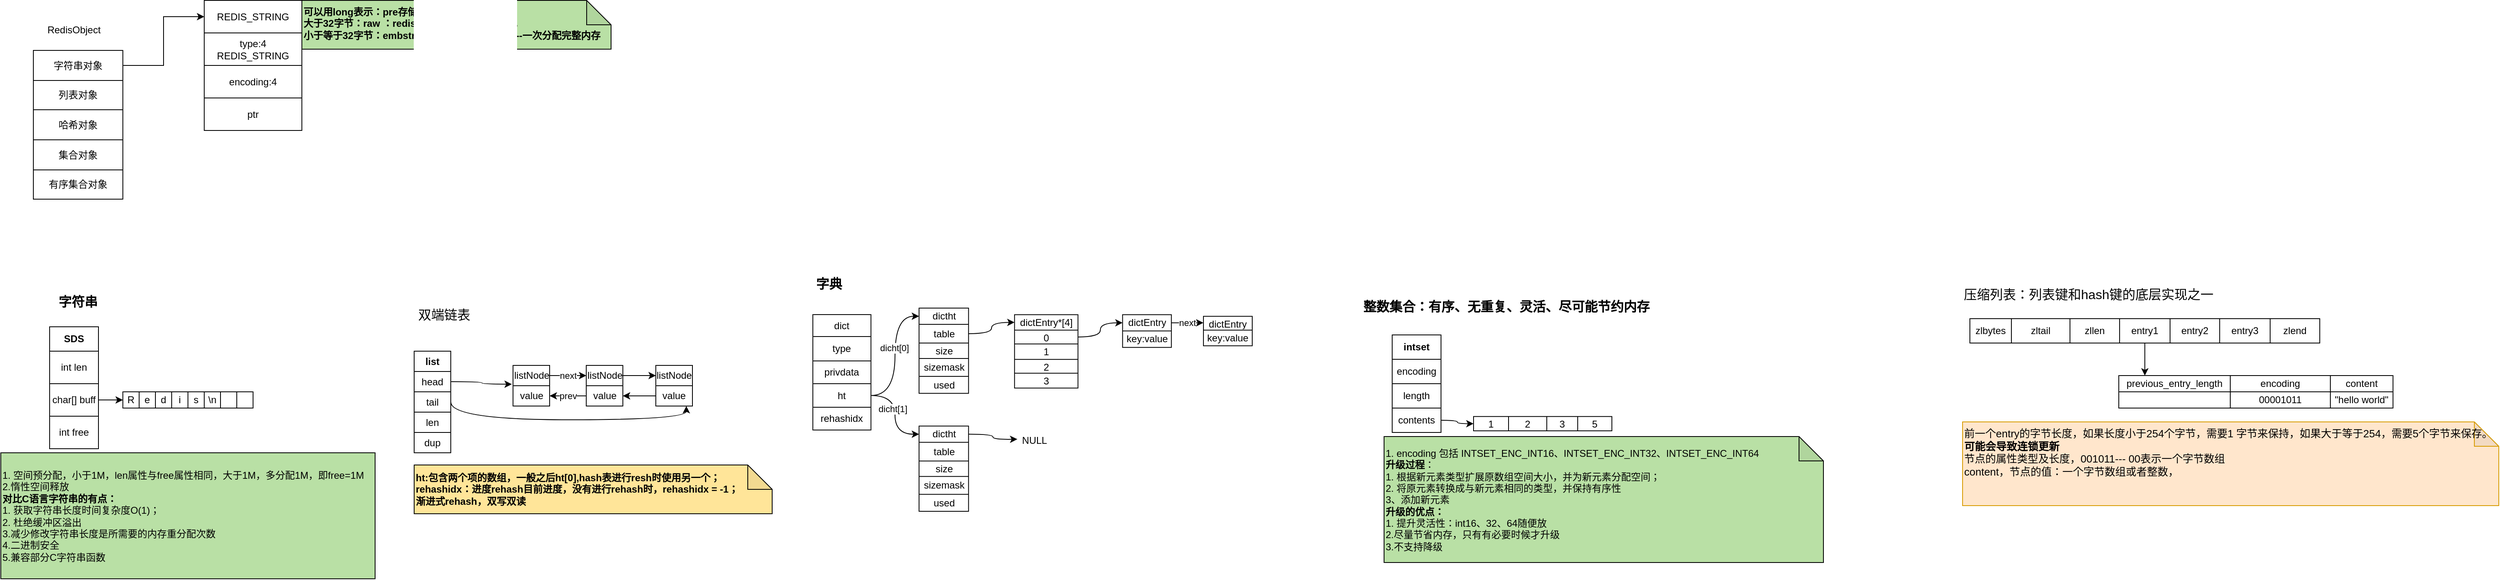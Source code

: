 <mxfile version="14.5.1" type="github">
  <diagram id="70akwOYrs_zPX4gierDc" name="第 1 页">
    <mxGraphModel dx="946" dy="614" grid="1" gridSize="10" guides="1" tooltips="1" connect="1" arrows="1" fold="1" page="1" pageScale="1" pageWidth="827" pageHeight="1169" math="0" shadow="0">
      <root>
        <mxCell id="0" />
        <mxCell id="1" parent="0" />
        <mxCell id="2Fs-SG_frbHr2sO-u1KF-1" value="SDS" style="shape=table;html=1;whiteSpace=wrap;startSize=30;container=1;collapsible=0;childLayout=tableLayout;fontStyle=1;align=center;" parent="1" vertex="1">
          <mxGeometry x="70" y="450" width="60" height="150" as="geometry" />
        </mxCell>
        <mxCell id="2Fs-SG_frbHr2sO-u1KF-2" value="" style="shape=partialRectangle;html=1;whiteSpace=wrap;collapsible=0;dropTarget=0;pointerEvents=0;fillColor=none;top=0;left=0;bottom=0;right=0;points=[[0,0.5],[1,0.5]];portConstraint=eastwest;" parent="2Fs-SG_frbHr2sO-u1KF-1" vertex="1">
          <mxGeometry y="30" width="60" height="40" as="geometry" />
        </mxCell>
        <mxCell id="2Fs-SG_frbHr2sO-u1KF-14" value="int len" style="shape=partialRectangle;html=1;whiteSpace=wrap;connectable=0;fillColor=none;top=0;left=0;bottom=0;right=0;overflow=hidden;" parent="2Fs-SG_frbHr2sO-u1KF-2" vertex="1">
          <mxGeometry width="60" height="40" as="geometry" />
        </mxCell>
        <mxCell id="2Fs-SG_frbHr2sO-u1KF-6" value="" style="shape=partialRectangle;html=1;whiteSpace=wrap;collapsible=0;dropTarget=0;pointerEvents=0;fillColor=none;top=0;left=0;bottom=0;right=0;points=[[0,0.5],[1,0.5]];portConstraint=eastwest;" parent="2Fs-SG_frbHr2sO-u1KF-1" vertex="1">
          <mxGeometry y="70" width="60" height="40" as="geometry" />
        </mxCell>
        <mxCell id="2Fs-SG_frbHr2sO-u1KF-15" value="char[] buff" style="shape=partialRectangle;html=1;whiteSpace=wrap;connectable=0;fillColor=none;top=0;left=0;bottom=0;right=0;overflow=hidden;" parent="2Fs-SG_frbHr2sO-u1KF-6" vertex="1">
          <mxGeometry width="60" height="40" as="geometry" />
        </mxCell>
        <mxCell id="2Fs-SG_frbHr2sO-u1KF-10" value="" style="shape=partialRectangle;html=1;whiteSpace=wrap;collapsible=0;dropTarget=0;pointerEvents=0;fillColor=none;top=0;left=0;bottom=0;right=0;points=[[0,0.5],[1,0.5]];portConstraint=eastwest;" parent="2Fs-SG_frbHr2sO-u1KF-1" vertex="1">
          <mxGeometry y="110" width="60" height="40" as="geometry" />
        </mxCell>
        <mxCell id="2Fs-SG_frbHr2sO-u1KF-16" value="int free" style="shape=partialRectangle;html=1;whiteSpace=wrap;connectable=0;fillColor=none;top=0;left=0;bottom=0;right=0;overflow=hidden;" parent="2Fs-SG_frbHr2sO-u1KF-10" vertex="1">
          <mxGeometry width="60" height="40" as="geometry" />
        </mxCell>
        <mxCell id="2Fs-SG_frbHr2sO-u1KF-20" style="edgeStyle=orthogonalEdgeStyle;rounded=0;orthogonalLoop=1;jettySize=auto;html=1;exitX=1;exitY=0.5;exitDx=0;exitDy=0;" parent="1" source="2Fs-SG_frbHr2sO-u1KF-6" edge="1">
          <mxGeometry relative="1" as="geometry">
            <mxPoint x="160" y="540" as="targetPoint" />
          </mxGeometry>
        </mxCell>
        <mxCell id="2Fs-SG_frbHr2sO-u1KF-22" value="" style="shape=table;html=1;whiteSpace=wrap;startSize=0;container=1;collapsible=0;childLayout=tableLayout;" parent="1" vertex="1">
          <mxGeometry x="160" y="530" width="160" height="20" as="geometry" />
        </mxCell>
        <mxCell id="2Fs-SG_frbHr2sO-u1KF-23" value="" style="shape=partialRectangle;html=1;whiteSpace=wrap;collapsible=0;dropTarget=0;pointerEvents=0;fillColor=none;top=0;left=0;bottom=0;right=0;points=[[0,0.5],[1,0.5]];portConstraint=eastwest;" parent="2Fs-SG_frbHr2sO-u1KF-22" vertex="1">
          <mxGeometry width="160" height="20" as="geometry" />
        </mxCell>
        <mxCell id="2Fs-SG_frbHr2sO-u1KF-24" value="R" style="shape=partialRectangle;html=1;whiteSpace=wrap;connectable=0;fillColor=none;top=0;left=0;bottom=0;right=0;overflow=hidden;" parent="2Fs-SG_frbHr2sO-u1KF-23" vertex="1">
          <mxGeometry width="20" height="20" as="geometry" />
        </mxCell>
        <mxCell id="2Fs-SG_frbHr2sO-u1KF-25" value="e" style="shape=partialRectangle;html=1;whiteSpace=wrap;connectable=0;fillColor=none;top=0;left=0;bottom=0;right=0;overflow=hidden;" parent="2Fs-SG_frbHr2sO-u1KF-23" vertex="1">
          <mxGeometry x="20" width="20" height="20" as="geometry" />
        </mxCell>
        <mxCell id="2Fs-SG_frbHr2sO-u1KF-26" value="d" style="shape=partialRectangle;html=1;whiteSpace=wrap;connectable=0;fillColor=none;top=0;left=0;bottom=0;right=0;overflow=hidden;" parent="2Fs-SG_frbHr2sO-u1KF-23" vertex="1">
          <mxGeometry x="40" width="20" height="20" as="geometry" />
        </mxCell>
        <mxCell id="2Fs-SG_frbHr2sO-u1KF-48" value="i" style="shape=partialRectangle;html=1;whiteSpace=wrap;connectable=0;fillColor=none;top=0;left=0;bottom=0;right=0;overflow=hidden;" parent="2Fs-SG_frbHr2sO-u1KF-23" vertex="1">
          <mxGeometry x="60" width="20" height="20" as="geometry" />
        </mxCell>
        <mxCell id="2Fs-SG_frbHr2sO-u1KF-49" value="s" style="shape=partialRectangle;html=1;whiteSpace=wrap;connectable=0;fillColor=none;top=0;left=0;bottom=0;right=0;overflow=hidden;" parent="2Fs-SG_frbHr2sO-u1KF-23" vertex="1">
          <mxGeometry x="80" width="20" height="20" as="geometry" />
        </mxCell>
        <mxCell id="2Fs-SG_frbHr2sO-u1KF-50" value="\n" style="shape=partialRectangle;html=1;whiteSpace=wrap;connectable=0;fillColor=none;top=0;left=0;bottom=0;right=0;overflow=hidden;" parent="2Fs-SG_frbHr2sO-u1KF-23" vertex="1">
          <mxGeometry x="100" width="20" height="20" as="geometry" />
        </mxCell>
        <mxCell id="2Fs-SG_frbHr2sO-u1KF-51" style="shape=partialRectangle;html=1;whiteSpace=wrap;connectable=0;fillColor=none;top=0;left=0;bottom=0;right=0;overflow=hidden;" parent="2Fs-SG_frbHr2sO-u1KF-23" vertex="1">
          <mxGeometry x="120" width="20" height="20" as="geometry" />
        </mxCell>
        <mxCell id="2Fs-SG_frbHr2sO-u1KF-52" style="shape=partialRectangle;html=1;whiteSpace=wrap;connectable=0;fillColor=none;top=0;left=0;bottom=0;right=0;overflow=hidden;" parent="2Fs-SG_frbHr2sO-u1KF-23" vertex="1">
          <mxGeometry x="140" width="20" height="20" as="geometry" />
        </mxCell>
        <mxCell id="2Fs-SG_frbHr2sO-u1KF-53" value="1. 空间预分配，小于1M，len属性与free属性相同，大于1M，多分配1M，即free=1M&lt;br&gt;2.惰性空间释放&lt;br&gt;&lt;b&gt;对比C语言字符串的有点：&lt;/b&gt;&lt;br&gt;1. 获取字符串长度时间复杂度O(1)；&lt;br&gt;2. 杜绝缓冲区溢出&lt;br&gt;3.减少修改字符串长度是所需要的内存重分配次数&lt;br&gt;4.二进制安全&lt;br&gt;5.兼容部分C字符串函数" style="whiteSpace=wrap;html=1;align=left;fillColor=#B9E0A5;" parent="1" vertex="1">
          <mxGeometry x="10" y="605" width="460" height="155" as="geometry" />
        </mxCell>
        <mxCell id="2Fs-SG_frbHr2sO-u1KF-55" value="" style="shape=table;html=1;whiteSpace=wrap;startSize=0;container=1;collapsible=0;childLayout=tableLayout;" parent="1" vertex="1">
          <mxGeometry x="639.5" y="497.5" width="45" height="50" as="geometry" />
        </mxCell>
        <mxCell id="2Fs-SG_frbHr2sO-u1KF-56" value="" style="shape=partialRectangle;html=1;whiteSpace=wrap;collapsible=0;dropTarget=0;pointerEvents=0;fillColor=none;top=0;left=0;bottom=0;right=0;points=[[0,0.5],[1,0.5]];portConstraint=eastwest;" parent="2Fs-SG_frbHr2sO-u1KF-55" vertex="1">
          <mxGeometry width="45" height="25" as="geometry" />
        </mxCell>
        <mxCell id="2Fs-SG_frbHr2sO-u1KF-57" value="listNode" style="shape=partialRectangle;html=1;whiteSpace=wrap;connectable=0;overflow=hidden;fillColor=none;top=0;left=0;bottom=0;right=0;container=0;" parent="2Fs-SG_frbHr2sO-u1KF-56" vertex="1">
          <mxGeometry width="45" height="25" as="geometry" />
        </mxCell>
        <mxCell id="2Fs-SG_frbHr2sO-u1KF-58" value="" style="shape=partialRectangle;html=1;whiteSpace=wrap;collapsible=0;dropTarget=0;pointerEvents=0;fillColor=none;top=0;left=0;bottom=0;right=0;points=[[0,0.5],[1,0.5]];portConstraint=eastwest;" parent="2Fs-SG_frbHr2sO-u1KF-55" vertex="1">
          <mxGeometry y="25" width="45" height="25" as="geometry" />
        </mxCell>
        <mxCell id="2Fs-SG_frbHr2sO-u1KF-59" value="value" style="shape=partialRectangle;html=1;whiteSpace=wrap;connectable=0;overflow=hidden;fillColor=none;top=0;left=0;bottom=0;right=0;container=0;" parent="2Fs-SG_frbHr2sO-u1KF-58" vertex="1">
          <mxGeometry width="45" height="25" as="geometry" />
        </mxCell>
        <mxCell id="2Fs-SG_frbHr2sO-u1KF-65" value="" style="shape=table;html=1;whiteSpace=wrap;startSize=0;container=1;collapsible=0;childLayout=tableLayout;" parent="1" vertex="1">
          <mxGeometry x="815" y="497.5" width="45" height="50" as="geometry" />
        </mxCell>
        <mxCell id="2Fs-SG_frbHr2sO-u1KF-66" value="" style="shape=partialRectangle;html=1;whiteSpace=wrap;collapsible=0;dropTarget=0;pointerEvents=0;fillColor=none;top=0;left=0;bottom=0;right=0;points=[[0,0.5],[1,0.5]];portConstraint=eastwest;" parent="2Fs-SG_frbHr2sO-u1KF-65" vertex="1">
          <mxGeometry width="45" height="25" as="geometry" />
        </mxCell>
        <mxCell id="2Fs-SG_frbHr2sO-u1KF-67" value="listNode" style="shape=partialRectangle;html=1;whiteSpace=wrap;connectable=0;overflow=hidden;fillColor=none;top=0;left=0;bottom=0;right=0;container=0;" parent="2Fs-SG_frbHr2sO-u1KF-66" vertex="1">
          <mxGeometry width="45" height="25" as="geometry" />
        </mxCell>
        <mxCell id="2Fs-SG_frbHr2sO-u1KF-68" value="" style="shape=partialRectangle;html=1;whiteSpace=wrap;collapsible=0;dropTarget=0;pointerEvents=0;fillColor=none;top=0;left=0;bottom=0;right=0;points=[[0,0.5],[1,0.5]];portConstraint=eastwest;" parent="2Fs-SG_frbHr2sO-u1KF-65" vertex="1">
          <mxGeometry y="25" width="45" height="25" as="geometry" />
        </mxCell>
        <mxCell id="2Fs-SG_frbHr2sO-u1KF-69" value="value" style="shape=partialRectangle;html=1;whiteSpace=wrap;connectable=0;overflow=hidden;fillColor=none;top=0;left=0;bottom=0;right=0;container=0;" parent="2Fs-SG_frbHr2sO-u1KF-68" vertex="1">
          <mxGeometry width="45" height="25" as="geometry" />
        </mxCell>
        <mxCell id="2Fs-SG_frbHr2sO-u1KF-75" value="next" style="edgeStyle=orthogonalEdgeStyle;rounded=0;orthogonalLoop=1;jettySize=auto;html=1;exitX=1;exitY=0.5;exitDx=0;exitDy=0;entryX=0;entryY=0.5;entryDx=0;entryDy=0;" parent="1" source="2Fs-SG_frbHr2sO-u1KF-56" target="2Fs-SG_frbHr2sO-u1KF-119" edge="1">
          <mxGeometry x="518" y="480" as="geometry">
            <mxPoint x="720.5" y="503.75" as="targetPoint" />
          </mxGeometry>
        </mxCell>
        <mxCell id="2Fs-SG_frbHr2sO-u1KF-95" value="" style="shape=table;html=1;whiteSpace=wrap;startSize=0;container=1;collapsible=0;childLayout=tableLayout;fontStyle=1" parent="1" vertex="1">
          <mxGeometry x="518" y="480" width="45" height="125.0" as="geometry" />
        </mxCell>
        <mxCell id="2Fs-SG_frbHr2sO-u1KF-96" value="" style="shape=partialRectangle;html=1;whiteSpace=wrap;collapsible=0;dropTarget=0;pointerEvents=0;fillColor=none;top=0;left=0;bottom=0;right=0;points=[[0,0.5],[1,0.5]];portConstraint=eastwest;" parent="2Fs-SG_frbHr2sO-u1KF-95" vertex="1">
          <mxGeometry width="45" height="25" as="geometry" />
        </mxCell>
        <mxCell id="2Fs-SG_frbHr2sO-u1KF-97" value="&lt;b&gt;list&lt;/b&gt;" style="shape=partialRectangle;html=1;whiteSpace=wrap;connectable=0;overflow=hidden;fillColor=none;top=0;left=0;bottom=0;right=0;container=0;" parent="2Fs-SG_frbHr2sO-u1KF-96" vertex="1">
          <mxGeometry width="45" height="25" as="geometry" />
        </mxCell>
        <mxCell id="2Fs-SG_frbHr2sO-u1KF-98" value="" style="shape=partialRectangle;html=1;whiteSpace=wrap;collapsible=0;dropTarget=0;pointerEvents=0;fillColor=none;top=0;left=0;bottom=0;right=0;points=[[0,0.5],[1,0.5]];portConstraint=eastwest;" parent="2Fs-SG_frbHr2sO-u1KF-95" vertex="1">
          <mxGeometry y="25" width="45" height="25" as="geometry" />
        </mxCell>
        <mxCell id="2Fs-SG_frbHr2sO-u1KF-99" value="head" style="shape=partialRectangle;html=1;whiteSpace=wrap;connectable=0;overflow=hidden;fillColor=none;top=0;left=0;bottom=0;right=0;container=0;" parent="2Fs-SG_frbHr2sO-u1KF-98" vertex="1">
          <mxGeometry width="45" height="25" as="geometry" />
        </mxCell>
        <mxCell id="2Fs-SG_frbHr2sO-u1KF-100" value="" style="shape=partialRectangle;html=1;whiteSpace=wrap;collapsible=0;dropTarget=0;pointerEvents=0;fillColor=none;top=0;left=0;bottom=0;right=0;points=[[0,0.5],[1,0.5]];portConstraint=eastwest;" parent="2Fs-SG_frbHr2sO-u1KF-95" vertex="1">
          <mxGeometry y="50" width="45" height="25" as="geometry" />
        </mxCell>
        <mxCell id="2Fs-SG_frbHr2sO-u1KF-101" value="tail" style="shape=partialRectangle;html=1;whiteSpace=wrap;connectable=0;overflow=hidden;fillColor=none;top=0;left=0;bottom=0;right=0;container=0;" parent="2Fs-SG_frbHr2sO-u1KF-100" vertex="1">
          <mxGeometry width="45" height="25" as="geometry" />
        </mxCell>
        <mxCell id="2Fs-SG_frbHr2sO-u1KF-102" value="" style="shape=partialRectangle;html=1;whiteSpace=wrap;collapsible=0;dropTarget=0;pointerEvents=0;fillColor=none;top=0;left=0;bottom=0;right=0;points=[[0,0.5],[1,0.5]];portConstraint=eastwest;" parent="2Fs-SG_frbHr2sO-u1KF-95" vertex="1">
          <mxGeometry y="75" width="45" height="25" as="geometry" />
        </mxCell>
        <mxCell id="2Fs-SG_frbHr2sO-u1KF-103" value="len" style="shape=partialRectangle;html=1;whiteSpace=wrap;connectable=0;overflow=hidden;fillColor=none;top=0;left=0;bottom=0;right=0;container=0;" parent="2Fs-SG_frbHr2sO-u1KF-102" vertex="1">
          <mxGeometry width="45" height="25" as="geometry" />
        </mxCell>
        <mxCell id="2Fs-SG_frbHr2sO-u1KF-104" value="" style="shape=partialRectangle;html=1;whiteSpace=wrap;collapsible=0;dropTarget=0;pointerEvents=0;fillColor=none;top=0;left=0;bottom=0;right=0;points=[[0,0.5],[1,0.5]];portConstraint=eastwest;" parent="2Fs-SG_frbHr2sO-u1KF-95" vertex="1">
          <mxGeometry y="100" width="45" height="25" as="geometry" />
        </mxCell>
        <mxCell id="2Fs-SG_frbHr2sO-u1KF-105" value="dup" style="shape=partialRectangle;html=1;whiteSpace=wrap;connectable=0;overflow=hidden;fillColor=none;top=0;left=0;bottom=0;right=0;container=0;" parent="2Fs-SG_frbHr2sO-u1KF-104" vertex="1">
          <mxGeometry width="45" height="25" as="geometry" />
        </mxCell>
        <mxCell id="2Fs-SG_frbHr2sO-u1KF-106" style="edgeStyle=orthogonalEdgeStyle;curved=1;rounded=0;orthogonalLoop=1;jettySize=auto;html=1;exitX=1;exitY=0.5;exitDx=0;exitDy=0;entryX=-0.033;entryY=0.925;entryDx=0;entryDy=0;entryPerimeter=0;" parent="1" source="2Fs-SG_frbHr2sO-u1KF-98" target="2Fs-SG_frbHr2sO-u1KF-56" edge="1">
          <mxGeometry x="518" y="480" as="geometry" />
        </mxCell>
        <mxCell id="2Fs-SG_frbHr2sO-u1KF-117" style="edgeStyle=orthogonalEdgeStyle;curved=1;rounded=0;orthogonalLoop=1;jettySize=auto;html=1;exitX=1;exitY=0.5;exitDx=0;exitDy=0;" parent="1" source="2Fs-SG_frbHr2sO-u1KF-100" target="2Fs-SG_frbHr2sO-u1KF-68" edge="1">
          <mxGeometry x="518" y="480" as="geometry">
            <Array as="points">
              <mxPoint x="563" y="564.375" />
              <mxPoint x="852.5" y="564.375" />
            </Array>
          </mxGeometry>
        </mxCell>
        <mxCell id="2Fs-SG_frbHr2sO-u1KF-118" value="" style="shape=table;html=1;whiteSpace=wrap;startSize=0;container=1;collapsible=0;childLayout=tableLayout;" parent="1" vertex="1">
          <mxGeometry x="729.5" y="497.5" width="45" height="50" as="geometry" />
        </mxCell>
        <mxCell id="2Fs-SG_frbHr2sO-u1KF-119" value="" style="shape=partialRectangle;html=1;whiteSpace=wrap;collapsible=0;dropTarget=0;pointerEvents=0;fillColor=none;top=0;left=0;bottom=0;right=0;points=[[0,0.5],[1,0.5]];portConstraint=eastwest;" parent="2Fs-SG_frbHr2sO-u1KF-118" vertex="1">
          <mxGeometry width="45" height="25" as="geometry" />
        </mxCell>
        <mxCell id="2Fs-SG_frbHr2sO-u1KF-120" value="listNode" style="shape=partialRectangle;html=1;whiteSpace=wrap;connectable=0;overflow=hidden;fillColor=none;top=0;left=0;bottom=0;right=0;container=0;" parent="2Fs-SG_frbHr2sO-u1KF-119" vertex="1">
          <mxGeometry width="45" height="25" as="geometry" />
        </mxCell>
        <mxCell id="2Fs-SG_frbHr2sO-u1KF-121" value="" style="shape=partialRectangle;html=1;whiteSpace=wrap;collapsible=0;dropTarget=0;pointerEvents=0;fillColor=none;top=0;left=0;bottom=0;right=0;points=[[0,0.5],[1,0.5]];portConstraint=eastwest;" parent="2Fs-SG_frbHr2sO-u1KF-118" vertex="1">
          <mxGeometry y="25" width="45" height="25" as="geometry" />
        </mxCell>
        <mxCell id="2Fs-SG_frbHr2sO-u1KF-122" value="value" style="shape=partialRectangle;html=1;whiteSpace=wrap;connectable=0;overflow=hidden;fillColor=none;top=0;left=0;bottom=0;right=0;container=0;" parent="2Fs-SG_frbHr2sO-u1KF-121" vertex="1">
          <mxGeometry width="45" height="25" as="geometry" />
        </mxCell>
        <mxCell id="2Fs-SG_frbHr2sO-u1KF-123" style="edgeStyle=orthogonalEdgeStyle;curved=1;rounded=0;orthogonalLoop=1;jettySize=auto;html=1;exitX=0;exitY=0.5;exitDx=0;exitDy=0;entryX=1;entryY=0.5;entryDx=0;entryDy=0;" parent="1" source="2Fs-SG_frbHr2sO-u1KF-121" target="2Fs-SG_frbHr2sO-u1KF-58" edge="1">
          <mxGeometry x="518" y="480" as="geometry">
            <mxPoint x="692" y="535" as="targetPoint" />
            <Array as="points">
              <mxPoint x="729.5" y="535" />
            </Array>
          </mxGeometry>
        </mxCell>
        <mxCell id="2Fs-SG_frbHr2sO-u1KF-124" value="prev" style="edgeLabel;html=1;align=center;verticalAlign=middle;resizable=0;points=[];container=0;" parent="2Fs-SG_frbHr2sO-u1KF-123" vertex="1" connectable="0">
          <mxGeometry relative="1" as="geometry">
            <mxPoint as="offset" />
          </mxGeometry>
        </mxCell>
        <mxCell id="2Fs-SG_frbHr2sO-u1KF-125" style="edgeStyle=orthogonalEdgeStyle;curved=1;rounded=0;orthogonalLoop=1;jettySize=auto;html=1;exitX=1;exitY=0.5;exitDx=0;exitDy=0;entryX=0;entryY=0.5;entryDx=0;entryDy=0;" parent="1" source="2Fs-SG_frbHr2sO-u1KF-119" target="2Fs-SG_frbHr2sO-u1KF-66" edge="1">
          <mxGeometry x="518" y="480" as="geometry" />
        </mxCell>
        <mxCell id="2Fs-SG_frbHr2sO-u1KF-126" style="edgeStyle=orthogonalEdgeStyle;curved=1;rounded=0;orthogonalLoop=1;jettySize=auto;html=1;exitX=0;exitY=0.5;exitDx=0;exitDy=0;entryX=1;entryY=0.5;entryDx=0;entryDy=0;" parent="1" source="2Fs-SG_frbHr2sO-u1KF-68" target="2Fs-SG_frbHr2sO-u1KF-121" edge="1">
          <mxGeometry x="518" y="480" as="geometry" />
        </mxCell>
        <mxCell id="2Fs-SG_frbHr2sO-u1KF-190" value="ht:包含两个项的数组，一般之后ht[0],hash表进行resh时使用另一个；&lt;br&gt;rehashidx：进度rehash目前进度，没有进行rehash时，rehashidx = -1；&lt;br&gt;渐进式rehash，双写双读" style="shape=note;whiteSpace=wrap;html=1;backgroundOutline=1;darkOpacity=0.05;align=left;fillColor=#FFE599;fontStyle=1" parent="1" vertex="1">
          <mxGeometry x="518" y="620" width="440" height="60" as="geometry" />
        </mxCell>
        <mxCell id="2Fs-SG_frbHr2sO-u1KF-128" value="" style="shape=table;html=1;whiteSpace=wrap;startSize=0;container=1;collapsible=0;childLayout=tableLayout;" parent="1" vertex="1">
          <mxGeometry x="1138.511" y="427" width="60.824" height="104.839" as="geometry" />
        </mxCell>
        <mxCell id="2Fs-SG_frbHr2sO-u1KF-129" value="" style="shape=partialRectangle;html=1;whiteSpace=wrap;collapsible=0;dropTarget=0;pointerEvents=0;fillColor=none;top=0;left=0;bottom=0;right=0;points=[[0,0.5],[1,0.5]];portConstraint=eastwest;" parent="2Fs-SG_frbHr2sO-u1KF-128" vertex="1">
          <mxGeometry width="60.824" height="20" as="geometry" />
        </mxCell>
        <mxCell id="2Fs-SG_frbHr2sO-u1KF-130" value="dictht" style="shape=partialRectangle;html=1;whiteSpace=wrap;connectable=0;overflow=hidden;fillColor=none;top=0;left=0;bottom=0;right=0;" parent="2Fs-SG_frbHr2sO-u1KF-129" vertex="1">
          <mxGeometry width="61" height="20" as="geometry" />
        </mxCell>
        <mxCell id="2Fs-SG_frbHr2sO-u1KF-131" value="" style="shape=partialRectangle;html=1;whiteSpace=wrap;collapsible=0;dropTarget=0;pointerEvents=0;fillColor=none;top=0;left=0;bottom=0;right=0;points=[[0,0.5],[1,0.5]];portConstraint=eastwest;" parent="2Fs-SG_frbHr2sO-u1KF-128" vertex="1">
          <mxGeometry y="20" width="60.824" height="23" as="geometry" />
        </mxCell>
        <mxCell id="2Fs-SG_frbHr2sO-u1KF-132" value="table" style="shape=partialRectangle;html=1;whiteSpace=wrap;connectable=0;overflow=hidden;fillColor=none;top=0;left=0;bottom=0;right=0;" parent="2Fs-SG_frbHr2sO-u1KF-131" vertex="1">
          <mxGeometry width="61" height="23" as="geometry" />
        </mxCell>
        <mxCell id="2Fs-SG_frbHr2sO-u1KF-133" value="" style="shape=partialRectangle;html=1;whiteSpace=wrap;collapsible=0;dropTarget=0;pointerEvents=0;fillColor=none;top=0;left=0;bottom=0;right=0;points=[[0,0.5],[1,0.5]];portConstraint=eastwest;" parent="2Fs-SG_frbHr2sO-u1KF-128" vertex="1">
          <mxGeometry y="43" width="60.824" height="19" as="geometry" />
        </mxCell>
        <mxCell id="2Fs-SG_frbHr2sO-u1KF-134" value="size" style="shape=partialRectangle;html=1;whiteSpace=wrap;connectable=0;overflow=hidden;fillColor=none;top=0;left=0;bottom=0;right=0;" parent="2Fs-SG_frbHr2sO-u1KF-133" vertex="1">
          <mxGeometry width="61" height="19" as="geometry" />
        </mxCell>
        <mxCell id="2Fs-SG_frbHr2sO-u1KF-135" value="" style="shape=partialRectangle;html=1;whiteSpace=wrap;collapsible=0;dropTarget=0;pointerEvents=0;fillColor=none;top=0;left=0;bottom=0;right=0;points=[[0,0.5],[1,0.5]];portConstraint=eastwest;" parent="2Fs-SG_frbHr2sO-u1KF-128" vertex="1">
          <mxGeometry y="62" width="60.824" height="22" as="geometry" />
        </mxCell>
        <mxCell id="2Fs-SG_frbHr2sO-u1KF-136" value="sizemask" style="shape=partialRectangle;html=1;whiteSpace=wrap;connectable=0;overflow=hidden;fillColor=none;top=0;left=0;bottom=0;right=0;" parent="2Fs-SG_frbHr2sO-u1KF-135" vertex="1">
          <mxGeometry width="61" height="22" as="geometry" />
        </mxCell>
        <mxCell id="2Fs-SG_frbHr2sO-u1KF-137" value="" style="shape=partialRectangle;html=1;whiteSpace=wrap;collapsible=0;dropTarget=0;pointerEvents=0;fillColor=none;top=0;left=0;bottom=0;right=0;points=[[0,0.5],[1,0.5]];portConstraint=eastwest;" parent="2Fs-SG_frbHr2sO-u1KF-128" vertex="1">
          <mxGeometry y="84" width="60.824" height="21" as="geometry" />
        </mxCell>
        <mxCell id="2Fs-SG_frbHr2sO-u1KF-138" value="used" style="shape=partialRectangle;html=1;whiteSpace=wrap;connectable=0;overflow=hidden;fillColor=none;top=0;left=0;bottom=0;right=0;" parent="2Fs-SG_frbHr2sO-u1KF-137" vertex="1">
          <mxGeometry width="61" height="21" as="geometry" />
        </mxCell>
        <mxCell id="2Fs-SG_frbHr2sO-u1KF-139" value="" style="shape=table;html=1;whiteSpace=wrap;startSize=0;container=1;collapsible=0;childLayout=tableLayout;" parent="1" vertex="1">
          <mxGeometry x="1255.875" y="435.065" width="77.957" height="90.323" as="geometry" />
        </mxCell>
        <mxCell id="2Fs-SG_frbHr2sO-u1KF-140" value="" style="shape=partialRectangle;html=1;whiteSpace=wrap;collapsible=0;dropTarget=0;pointerEvents=0;fillColor=none;top=0;left=0;bottom=0;right=0;points=[[0,0.5],[1,0.5]];portConstraint=eastwest;" parent="2Fs-SG_frbHr2sO-u1KF-139" vertex="1">
          <mxGeometry width="77.957" height="19" as="geometry" />
        </mxCell>
        <mxCell id="2Fs-SG_frbHr2sO-u1KF-141" value="dictEntry*[4]" style="shape=partialRectangle;html=1;whiteSpace=wrap;connectable=0;overflow=hidden;fillColor=none;top=0;left=0;bottom=0;right=0;" parent="2Fs-SG_frbHr2sO-u1KF-140" vertex="1">
          <mxGeometry width="78" height="19" as="geometry" />
        </mxCell>
        <mxCell id="2Fs-SG_frbHr2sO-u1KF-142" value="" style="shape=partialRectangle;html=1;whiteSpace=wrap;collapsible=0;dropTarget=0;pointerEvents=0;fillColor=none;top=0;left=0;bottom=0;right=0;points=[[0,0.5],[1,0.5]];portConstraint=eastwest;" parent="2Fs-SG_frbHr2sO-u1KF-139" vertex="1">
          <mxGeometry y="19" width="77.957" height="17" as="geometry" />
        </mxCell>
        <mxCell id="2Fs-SG_frbHr2sO-u1KF-143" value="0" style="shape=partialRectangle;html=1;whiteSpace=wrap;connectable=0;overflow=hidden;fillColor=none;top=0;left=0;bottom=0;right=0;" parent="2Fs-SG_frbHr2sO-u1KF-142" vertex="1">
          <mxGeometry width="78" height="17" as="geometry" />
        </mxCell>
        <mxCell id="2Fs-SG_frbHr2sO-u1KF-144" value="" style="shape=partialRectangle;html=1;whiteSpace=wrap;collapsible=0;dropTarget=0;pointerEvents=0;fillColor=none;top=0;left=0;bottom=0;right=0;points=[[0,0.5],[1,0.5]];portConstraint=eastwest;" parent="2Fs-SG_frbHr2sO-u1KF-139" vertex="1">
          <mxGeometry y="36" width="77.957" height="19" as="geometry" />
        </mxCell>
        <mxCell id="2Fs-SG_frbHr2sO-u1KF-145" value="1" style="shape=partialRectangle;html=1;whiteSpace=wrap;connectable=0;overflow=hidden;fillColor=none;top=0;left=0;bottom=0;right=0;" parent="2Fs-SG_frbHr2sO-u1KF-144" vertex="1">
          <mxGeometry width="78" height="19" as="geometry" />
        </mxCell>
        <mxCell id="2Fs-SG_frbHr2sO-u1KF-146" value="" style="shape=partialRectangle;html=1;whiteSpace=wrap;collapsible=0;dropTarget=0;pointerEvents=0;fillColor=none;top=0;left=0;bottom=0;right=0;points=[[0,0.5],[1,0.5]];portConstraint=eastwest;" parent="2Fs-SG_frbHr2sO-u1KF-139" vertex="1">
          <mxGeometry y="55" width="77.957" height="17" as="geometry" />
        </mxCell>
        <mxCell id="2Fs-SG_frbHr2sO-u1KF-147" value="2" style="shape=partialRectangle;html=1;whiteSpace=wrap;connectable=0;overflow=hidden;fillColor=none;top=0;left=0;bottom=0;right=0;" parent="2Fs-SG_frbHr2sO-u1KF-146" vertex="1">
          <mxGeometry width="78" height="17" as="geometry" />
        </mxCell>
        <mxCell id="2Fs-SG_frbHr2sO-u1KF-219" style="shape=partialRectangle;html=1;whiteSpace=wrap;collapsible=0;dropTarget=0;pointerEvents=0;fillColor=none;top=0;left=0;bottom=0;right=0;points=[[0,0.5],[1,0.5]];portConstraint=eastwest;" parent="2Fs-SG_frbHr2sO-u1KF-139" vertex="1">
          <mxGeometry y="72" width="77.957" height="18" as="geometry" />
        </mxCell>
        <mxCell id="2Fs-SG_frbHr2sO-u1KF-220" value="3" style="shape=partialRectangle;html=1;whiteSpace=wrap;connectable=0;overflow=hidden;fillColor=none;top=0;left=0;bottom=0;right=0;" parent="2Fs-SG_frbHr2sO-u1KF-219" vertex="1">
          <mxGeometry width="78" height="18" as="geometry" />
        </mxCell>
        <mxCell id="2Fs-SG_frbHr2sO-u1KF-148" style="edgeStyle=orthogonalEdgeStyle;curved=1;rounded=0;orthogonalLoop=1;jettySize=auto;html=1;exitX=1;exitY=0.5;exitDx=0;exitDy=0;entryX=0;entryY=0.5;entryDx=0;entryDy=0;" parent="1" source="2Fs-SG_frbHr2sO-u1KF-131" target="2Fs-SG_frbHr2sO-u1KF-140" edge="1">
          <mxGeometry x="1028" y="427" as="geometry" />
        </mxCell>
        <mxCell id="2Fs-SG_frbHr2sO-u1KF-149" value="" style="shape=table;html=1;whiteSpace=wrap;startSize=0;container=1;collapsible=0;childLayout=tableLayout;" parent="1" vertex="1">
          <mxGeometry x="1388.659" y="435.065" width="59.967" height="40.323" as="geometry" />
        </mxCell>
        <mxCell id="2Fs-SG_frbHr2sO-u1KF-150" value="" style="shape=partialRectangle;html=1;whiteSpace=wrap;collapsible=0;dropTarget=0;pointerEvents=0;fillColor=none;top=0;left=0;bottom=0;right=0;points=[[0,0.5],[1,0.5]];portConstraint=eastwest;" parent="2Fs-SG_frbHr2sO-u1KF-149" vertex="1">
          <mxGeometry width="59.967" height="20" as="geometry" />
        </mxCell>
        <mxCell id="2Fs-SG_frbHr2sO-u1KF-151" value="dictEntry" style="shape=partialRectangle;html=1;whiteSpace=wrap;connectable=0;overflow=hidden;fillColor=none;top=0;left=0;bottom=0;right=0;" parent="2Fs-SG_frbHr2sO-u1KF-150" vertex="1">
          <mxGeometry width="60" height="20" as="geometry" />
        </mxCell>
        <mxCell id="2Fs-SG_frbHr2sO-u1KF-153" value="" style="shape=partialRectangle;html=1;whiteSpace=wrap;collapsible=0;dropTarget=0;pointerEvents=0;fillColor=none;top=0;left=0;bottom=0;right=0;points=[[0,0.5],[1,0.5]];portConstraint=eastwest;" parent="2Fs-SG_frbHr2sO-u1KF-149" vertex="1">
          <mxGeometry y="20" width="59.967" height="20" as="geometry" />
        </mxCell>
        <mxCell id="2Fs-SG_frbHr2sO-u1KF-154" value="key:value" style="shape=partialRectangle;html=1;whiteSpace=wrap;connectable=0;overflow=hidden;fillColor=none;top=0;left=0;bottom=0;right=0;" parent="2Fs-SG_frbHr2sO-u1KF-153" vertex="1">
          <mxGeometry width="60" height="20" as="geometry" />
        </mxCell>
        <mxCell id="2Fs-SG_frbHr2sO-u1KF-169" style="edgeStyle=orthogonalEdgeStyle;curved=1;rounded=0;orthogonalLoop=1;jettySize=auto;html=1;exitX=1;exitY=0.5;exitDx=0;exitDy=0;entryX=0;entryY=0.5;entryDx=0;entryDy=0;" parent="1" source="2Fs-SG_frbHr2sO-u1KF-142" target="2Fs-SG_frbHr2sO-u1KF-150" edge="1">
          <mxGeometry x="1028" y="427" as="geometry" />
        </mxCell>
        <mxCell id="2Fs-SG_frbHr2sO-u1KF-170" value="" style="shape=table;html=1;whiteSpace=wrap;startSize=0;container=1;collapsible=0;childLayout=tableLayout;" parent="1" vertex="1">
          <mxGeometry x="1488.033" y="437.081" width="59.967" height="36.29" as="geometry" />
        </mxCell>
        <mxCell id="2Fs-SG_frbHr2sO-u1KF-171" value="" style="shape=partialRectangle;html=1;whiteSpace=wrap;collapsible=0;dropTarget=0;pointerEvents=0;fillColor=none;top=0;left=0;bottom=0;right=0;points=[[0,0.5],[1,0.5]];portConstraint=eastwest;" parent="2Fs-SG_frbHr2sO-u1KF-170" vertex="1">
          <mxGeometry width="59.967" height="17" as="geometry" />
        </mxCell>
        <mxCell id="2Fs-SG_frbHr2sO-u1KF-172" value="dictEntry" style="shape=partialRectangle;html=1;whiteSpace=wrap;connectable=0;overflow=hidden;fillColor=none;top=0;left=0;bottom=0;right=0;" parent="2Fs-SG_frbHr2sO-u1KF-171" vertex="1">
          <mxGeometry width="60" height="17" as="geometry" />
        </mxCell>
        <mxCell id="2Fs-SG_frbHr2sO-u1KF-173" value="" style="shape=partialRectangle;html=1;whiteSpace=wrap;collapsible=0;dropTarget=0;pointerEvents=0;fillColor=none;top=0;left=0;bottom=0;right=0;points=[[0,0.5],[1,0.5]];portConstraint=eastwest;" parent="2Fs-SG_frbHr2sO-u1KF-170" vertex="1">
          <mxGeometry y="17" width="59.967" height="19" as="geometry" />
        </mxCell>
        <mxCell id="2Fs-SG_frbHr2sO-u1KF-174" value="key:value" style="shape=partialRectangle;html=1;whiteSpace=wrap;connectable=0;overflow=hidden;fillColor=none;top=0;left=0;bottom=0;right=0;" parent="2Fs-SG_frbHr2sO-u1KF-173" vertex="1">
          <mxGeometry width="60" height="19" as="geometry" />
        </mxCell>
        <mxCell id="2Fs-SG_frbHr2sO-u1KF-175" value="next" style="edgeStyle=orthogonalEdgeStyle;curved=1;rounded=0;orthogonalLoop=1;jettySize=auto;html=1;exitX=1;exitY=0.5;exitDx=0;exitDy=0;entryX=0;entryY=0.5;entryDx=0;entryDy=0;" parent="1" source="2Fs-SG_frbHr2sO-u1KF-150" target="2Fs-SG_frbHr2sO-u1KF-171" edge="1">
          <mxGeometry x="1028" y="427" as="geometry" />
        </mxCell>
        <mxCell id="2Fs-SG_frbHr2sO-u1KF-176" value="" style="shape=table;html=1;whiteSpace=wrap;startSize=0;container=1;collapsible=0;childLayout=tableLayout;" parent="1" vertex="1">
          <mxGeometry x="1008" y="435.06" width="71.4" height="141.94" as="geometry" />
        </mxCell>
        <mxCell id="2Fs-SG_frbHr2sO-u1KF-177" value="" style="shape=partialRectangle;html=1;whiteSpace=wrap;collapsible=0;dropTarget=0;pointerEvents=0;fillColor=none;top=0;left=0;bottom=0;right=0;points=[[0,0.5],[1,0.5]];portConstraint=eastwest;" parent="2Fs-SG_frbHr2sO-u1KF-176" vertex="1">
          <mxGeometry width="71.4" height="27" as="geometry" />
        </mxCell>
        <mxCell id="2Fs-SG_frbHr2sO-u1KF-178" value="dict" style="shape=partialRectangle;html=1;whiteSpace=wrap;connectable=0;overflow=hidden;fillColor=none;top=0;left=0;bottom=0;right=0;" parent="2Fs-SG_frbHr2sO-u1KF-177" vertex="1">
          <mxGeometry width="71" height="27" as="geometry" />
        </mxCell>
        <mxCell id="2Fs-SG_frbHr2sO-u1KF-179" value="" style="shape=partialRectangle;html=1;whiteSpace=wrap;collapsible=0;dropTarget=0;pointerEvents=0;fillColor=none;top=0;left=0;bottom=0;right=0;points=[[0,0.5],[1,0.5]];portConstraint=eastwest;" parent="2Fs-SG_frbHr2sO-u1KF-176" vertex="1">
          <mxGeometry y="27" width="71.4" height="30" as="geometry" />
        </mxCell>
        <mxCell id="2Fs-SG_frbHr2sO-u1KF-180" value="type" style="shape=partialRectangle;html=1;whiteSpace=wrap;connectable=0;overflow=hidden;fillColor=none;top=0;left=0;bottom=0;right=0;" parent="2Fs-SG_frbHr2sO-u1KF-179" vertex="1">
          <mxGeometry width="71" height="30" as="geometry" />
        </mxCell>
        <mxCell id="2Fs-SG_frbHr2sO-u1KF-181" value="" style="shape=partialRectangle;html=1;whiteSpace=wrap;collapsible=0;dropTarget=0;pointerEvents=0;fillColor=none;top=0;left=0;bottom=0;right=0;points=[[0,0.5],[1,0.5]];portConstraint=eastwest;" parent="2Fs-SG_frbHr2sO-u1KF-176" vertex="1">
          <mxGeometry y="57" width="71.4" height="28" as="geometry" />
        </mxCell>
        <mxCell id="2Fs-SG_frbHr2sO-u1KF-182" value="privdata" style="shape=partialRectangle;html=1;whiteSpace=wrap;connectable=0;overflow=hidden;fillColor=none;top=0;left=0;bottom=0;right=0;" parent="2Fs-SG_frbHr2sO-u1KF-181" vertex="1">
          <mxGeometry width="71" height="28" as="geometry" />
        </mxCell>
        <mxCell id="2Fs-SG_frbHr2sO-u1KF-183" value="" style="shape=partialRectangle;html=1;whiteSpace=wrap;collapsible=0;dropTarget=0;pointerEvents=0;fillColor=none;top=0;left=0;bottom=0;right=0;points=[[0,0.5],[1,0.5]];portConstraint=eastwest;" parent="2Fs-SG_frbHr2sO-u1KF-176" vertex="1">
          <mxGeometry y="85" width="71.4" height="29" as="geometry" />
        </mxCell>
        <mxCell id="2Fs-SG_frbHr2sO-u1KF-184" value="ht" style="shape=partialRectangle;html=1;whiteSpace=wrap;connectable=0;overflow=hidden;fillColor=none;top=0;left=0;bottom=0;right=0;" parent="2Fs-SG_frbHr2sO-u1KF-183" vertex="1">
          <mxGeometry width="71" height="29" as="geometry" />
        </mxCell>
        <mxCell id="2Fs-SG_frbHr2sO-u1KF-185" value="" style="shape=partialRectangle;html=1;whiteSpace=wrap;collapsible=0;dropTarget=0;pointerEvents=0;fillColor=none;top=0;left=0;bottom=0;right=0;points=[[0,0.5],[1,0.5]];portConstraint=eastwest;" parent="2Fs-SG_frbHr2sO-u1KF-176" vertex="1">
          <mxGeometry y="114" width="71.4" height="28" as="geometry" />
        </mxCell>
        <mxCell id="2Fs-SG_frbHr2sO-u1KF-186" value="rehashidx" style="shape=partialRectangle;html=1;whiteSpace=wrap;connectable=0;overflow=hidden;fillColor=none;top=0;left=0;bottom=0;right=0;" parent="2Fs-SG_frbHr2sO-u1KF-185" vertex="1">
          <mxGeometry width="71" height="28" as="geometry" />
        </mxCell>
        <mxCell id="2Fs-SG_frbHr2sO-u1KF-191" style="edgeStyle=orthogonalEdgeStyle;curved=1;rounded=0;orthogonalLoop=1;jettySize=auto;html=1;exitX=1;exitY=0.5;exitDx=0;exitDy=0;entryX=0;entryY=0.5;entryDx=0;entryDy=0;" parent="1" source="2Fs-SG_frbHr2sO-u1KF-183" target="2Fs-SG_frbHr2sO-u1KF-129" edge="1">
          <mxGeometry x="1028" y="427" as="geometry" />
        </mxCell>
        <mxCell id="2Fs-SG_frbHr2sO-u1KF-192" value="dicht[0]" style="edgeLabel;html=1;align=center;verticalAlign=middle;resizable=0;points=[];" parent="2Fs-SG_frbHr2sO-u1KF-191" vertex="1" connectable="0">
          <mxGeometry x="0.144" y="2" relative="1" as="geometry">
            <mxPoint x="1" y="1" as="offset" />
          </mxGeometry>
        </mxCell>
        <mxCell id="2Fs-SG_frbHr2sO-u1KF-204" value="" style="shape=table;html=1;whiteSpace=wrap;startSize=0;container=1;collapsible=0;childLayout=tableLayout;" parent="1" vertex="1">
          <mxGeometry x="1138.511" y="572.161" width="60.824" height="104.839" as="geometry" />
        </mxCell>
        <mxCell id="2Fs-SG_frbHr2sO-u1KF-205" value="" style="shape=partialRectangle;html=1;whiteSpace=wrap;collapsible=0;dropTarget=0;pointerEvents=0;fillColor=none;top=0;left=0;bottom=0;right=0;points=[[0,0.5],[1,0.5]];portConstraint=eastwest;" parent="2Fs-SG_frbHr2sO-u1KF-204" vertex="1">
          <mxGeometry width="60.824" height="20" as="geometry" />
        </mxCell>
        <mxCell id="2Fs-SG_frbHr2sO-u1KF-206" value="dictht" style="shape=partialRectangle;html=1;whiteSpace=wrap;connectable=0;overflow=hidden;fillColor=none;top=0;left=0;bottom=0;right=0;" parent="2Fs-SG_frbHr2sO-u1KF-205" vertex="1">
          <mxGeometry width="61" height="20" as="geometry" />
        </mxCell>
        <mxCell id="2Fs-SG_frbHr2sO-u1KF-207" value="" style="shape=partialRectangle;html=1;whiteSpace=wrap;collapsible=0;dropTarget=0;pointerEvents=0;fillColor=none;top=0;left=0;bottom=0;right=0;points=[[0,0.5],[1,0.5]];portConstraint=eastwest;" parent="2Fs-SG_frbHr2sO-u1KF-204" vertex="1">
          <mxGeometry y="20" width="60.824" height="23" as="geometry" />
        </mxCell>
        <mxCell id="2Fs-SG_frbHr2sO-u1KF-208" value="table" style="shape=partialRectangle;html=1;whiteSpace=wrap;connectable=0;overflow=hidden;fillColor=none;top=0;left=0;bottom=0;right=0;" parent="2Fs-SG_frbHr2sO-u1KF-207" vertex="1">
          <mxGeometry width="61" height="23" as="geometry" />
        </mxCell>
        <mxCell id="2Fs-SG_frbHr2sO-u1KF-209" value="" style="shape=partialRectangle;html=1;whiteSpace=wrap;collapsible=0;dropTarget=0;pointerEvents=0;fillColor=none;top=0;left=0;bottom=0;right=0;points=[[0,0.5],[1,0.5]];portConstraint=eastwest;" parent="2Fs-SG_frbHr2sO-u1KF-204" vertex="1">
          <mxGeometry y="43" width="60.824" height="19" as="geometry" />
        </mxCell>
        <mxCell id="2Fs-SG_frbHr2sO-u1KF-210" value="size" style="shape=partialRectangle;html=1;whiteSpace=wrap;connectable=0;overflow=hidden;fillColor=none;top=0;left=0;bottom=0;right=0;" parent="2Fs-SG_frbHr2sO-u1KF-209" vertex="1">
          <mxGeometry width="61" height="19" as="geometry" />
        </mxCell>
        <mxCell id="2Fs-SG_frbHr2sO-u1KF-211" value="" style="shape=partialRectangle;html=1;whiteSpace=wrap;collapsible=0;dropTarget=0;pointerEvents=0;fillColor=none;top=0;left=0;bottom=0;right=0;points=[[0,0.5],[1,0.5]];portConstraint=eastwest;" parent="2Fs-SG_frbHr2sO-u1KF-204" vertex="1">
          <mxGeometry y="62" width="60.824" height="22" as="geometry" />
        </mxCell>
        <mxCell id="2Fs-SG_frbHr2sO-u1KF-212" value="sizemask" style="shape=partialRectangle;html=1;whiteSpace=wrap;connectable=0;overflow=hidden;fillColor=none;top=0;left=0;bottom=0;right=0;" parent="2Fs-SG_frbHr2sO-u1KF-211" vertex="1">
          <mxGeometry width="61" height="22" as="geometry" />
        </mxCell>
        <mxCell id="2Fs-SG_frbHr2sO-u1KF-213" value="" style="shape=partialRectangle;html=1;whiteSpace=wrap;collapsible=0;dropTarget=0;pointerEvents=0;fillColor=none;top=0;left=0;bottom=0;right=0;points=[[0,0.5],[1,0.5]];portConstraint=eastwest;" parent="2Fs-SG_frbHr2sO-u1KF-204" vertex="1">
          <mxGeometry y="84" width="60.824" height="21" as="geometry" />
        </mxCell>
        <mxCell id="2Fs-SG_frbHr2sO-u1KF-214" value="used" style="shape=partialRectangle;html=1;whiteSpace=wrap;connectable=0;overflow=hidden;fillColor=none;top=0;left=0;bottom=0;right=0;" parent="2Fs-SG_frbHr2sO-u1KF-213" vertex="1">
          <mxGeometry width="61" height="21" as="geometry" />
        </mxCell>
        <mxCell id="2Fs-SG_frbHr2sO-u1KF-215" style="edgeStyle=orthogonalEdgeStyle;curved=1;rounded=0;orthogonalLoop=1;jettySize=auto;html=1;exitX=1;exitY=0.5;exitDx=0;exitDy=0;entryX=0;entryY=0.5;entryDx=0;entryDy=0;" parent="1" source="2Fs-SG_frbHr2sO-u1KF-183" target="2Fs-SG_frbHr2sO-u1KF-205" edge="1">
          <mxGeometry x="1028" y="427" as="geometry" />
        </mxCell>
        <mxCell id="2Fs-SG_frbHr2sO-u1KF-216" value="dicht[1]" style="edgeLabel;html=1;align=center;verticalAlign=middle;resizable=0;points=[];" parent="2Fs-SG_frbHr2sO-u1KF-215" vertex="1" connectable="0">
          <mxGeometry x="-0.134" y="-3" relative="1" as="geometry">
            <mxPoint as="offset" />
          </mxGeometry>
        </mxCell>
        <mxCell id="2Fs-SG_frbHr2sO-u1KF-217" style="edgeStyle=orthogonalEdgeStyle;curved=1;rounded=0;orthogonalLoop=1;jettySize=auto;html=1;exitX=1;exitY=0.5;exitDx=0;exitDy=0;" parent="1" source="2Fs-SG_frbHr2sO-u1KF-205" edge="1">
          <mxGeometry x="1028" y="427" as="geometry">
            <mxPoint x="1259.301" y="588.29" as="targetPoint" />
          </mxGeometry>
        </mxCell>
        <mxCell id="2Fs-SG_frbHr2sO-u1KF-218" value="NULL" style="text;html=1;align=center;verticalAlign=middle;resizable=0;points=[];autosize=1;" parent="1" vertex="1">
          <mxGeometry x="1255.018" y="580.226" width="50" height="20" as="geometry" />
        </mxCell>
        <mxCell id="6UhSBfldUhL59pgvJZCv-3" value="" style="shape=table;html=1;whiteSpace=wrap;startSize=0;container=1;collapsible=0;childLayout=tableLayout;fontStyle=1" parent="1" vertex="1">
          <mxGeometry x="1720" y="460" width="60" height="120" as="geometry" />
        </mxCell>
        <mxCell id="6UhSBfldUhL59pgvJZCv-4" value="" style="shape=partialRectangle;html=1;whiteSpace=wrap;collapsible=0;dropTarget=0;pointerEvents=0;fillColor=none;top=0;left=0;bottom=0;right=0;points=[[0,0.5],[1,0.5]];portConstraint=eastwest;" parent="6UhSBfldUhL59pgvJZCv-3" vertex="1">
          <mxGeometry width="60" height="30" as="geometry" />
        </mxCell>
        <mxCell id="6UhSBfldUhL59pgvJZCv-5" value="&lt;b&gt;intset&lt;/b&gt;" style="shape=partialRectangle;html=1;whiteSpace=wrap;connectable=0;overflow=hidden;fillColor=none;top=0;left=0;bottom=0;right=0;" parent="6UhSBfldUhL59pgvJZCv-4" vertex="1">
          <mxGeometry width="60" height="30" as="geometry" />
        </mxCell>
        <mxCell id="6UhSBfldUhL59pgvJZCv-6" value="" style="shape=partialRectangle;html=1;whiteSpace=wrap;collapsible=0;dropTarget=0;pointerEvents=0;fillColor=none;top=0;left=0;bottom=0;right=0;points=[[0,0.5],[1,0.5]];portConstraint=eastwest;" parent="6UhSBfldUhL59pgvJZCv-3" vertex="1">
          <mxGeometry y="30" width="60" height="30" as="geometry" />
        </mxCell>
        <mxCell id="6UhSBfldUhL59pgvJZCv-7" value="encoding" style="shape=partialRectangle;html=1;whiteSpace=wrap;connectable=0;overflow=hidden;fillColor=none;top=0;left=0;bottom=0;right=0;" parent="6UhSBfldUhL59pgvJZCv-6" vertex="1">
          <mxGeometry width="60" height="30" as="geometry" />
        </mxCell>
        <mxCell id="6UhSBfldUhL59pgvJZCv-8" value="" style="shape=partialRectangle;html=1;whiteSpace=wrap;collapsible=0;dropTarget=0;pointerEvents=0;fillColor=none;top=0;left=0;bottom=0;right=0;points=[[0,0.5],[1,0.5]];portConstraint=eastwest;" parent="6UhSBfldUhL59pgvJZCv-3" vertex="1">
          <mxGeometry y="60" width="60" height="30" as="geometry" />
        </mxCell>
        <mxCell id="6UhSBfldUhL59pgvJZCv-9" value="length" style="shape=partialRectangle;html=1;whiteSpace=wrap;connectable=0;overflow=hidden;fillColor=none;top=0;left=0;bottom=0;right=0;" parent="6UhSBfldUhL59pgvJZCv-8" vertex="1">
          <mxGeometry width="60" height="30" as="geometry" />
        </mxCell>
        <mxCell id="6UhSBfldUhL59pgvJZCv-10" value="" style="shape=partialRectangle;html=1;whiteSpace=wrap;collapsible=0;dropTarget=0;pointerEvents=0;fillColor=none;top=0;left=0;bottom=0;right=0;points=[[0,0.5],[1,0.5]];portConstraint=eastwest;" parent="6UhSBfldUhL59pgvJZCv-3" vertex="1">
          <mxGeometry y="90" width="60" height="30" as="geometry" />
        </mxCell>
        <mxCell id="6UhSBfldUhL59pgvJZCv-11" value="contents" style="shape=partialRectangle;html=1;whiteSpace=wrap;connectable=0;overflow=hidden;fillColor=none;top=0;left=0;bottom=0;right=0;" parent="6UhSBfldUhL59pgvJZCv-10" vertex="1">
          <mxGeometry width="60" height="30" as="geometry" />
        </mxCell>
        <mxCell id="6UhSBfldUhL59pgvJZCv-15" value="" style="shape=table;html=1;whiteSpace=wrap;startSize=0;container=1;collapsible=0;childLayout=tableLayout;" parent="1" vertex="1">
          <mxGeometry x="1820" y="560.39" width="170" height="17.61" as="geometry" />
        </mxCell>
        <mxCell id="6UhSBfldUhL59pgvJZCv-16" value="" style="shape=partialRectangle;html=1;whiteSpace=wrap;collapsible=0;dropTarget=0;pointerEvents=0;fillColor=none;top=0;left=0;bottom=0;right=0;points=[[0,0.5],[1,0.5]];portConstraint=eastwest;" parent="6UhSBfldUhL59pgvJZCv-15" vertex="1">
          <mxGeometry width="170" height="18" as="geometry" />
        </mxCell>
        <mxCell id="6UhSBfldUhL59pgvJZCv-17" value="1" style="shape=partialRectangle;html=1;whiteSpace=wrap;connectable=0;overflow=hidden;fillColor=none;top=0;left=0;bottom=0;right=0;" parent="6UhSBfldUhL59pgvJZCv-16" vertex="1">
          <mxGeometry width="43" height="18" as="geometry" />
        </mxCell>
        <mxCell id="6UhSBfldUhL59pgvJZCv-18" value="2" style="shape=partialRectangle;html=1;whiteSpace=wrap;connectable=0;overflow=hidden;fillColor=none;top=0;left=0;bottom=0;right=0;" parent="6UhSBfldUhL59pgvJZCv-16" vertex="1">
          <mxGeometry x="43" width="47" height="18" as="geometry" />
        </mxCell>
        <mxCell id="6UhSBfldUhL59pgvJZCv-19" value="3" style="shape=partialRectangle;html=1;whiteSpace=wrap;connectable=0;overflow=hidden;fillColor=none;top=0;left=0;bottom=0;right=0;" parent="6UhSBfldUhL59pgvJZCv-16" vertex="1">
          <mxGeometry x="90" width="38" height="18" as="geometry" />
        </mxCell>
        <mxCell id="6UhSBfldUhL59pgvJZCv-20" value="5" style="shape=partialRectangle;html=1;whiteSpace=wrap;connectable=0;overflow=hidden;fillColor=none;top=0;left=0;bottom=0;right=0;" parent="6UhSBfldUhL59pgvJZCv-16" vertex="1">
          <mxGeometry x="128" width="42" height="18" as="geometry" />
        </mxCell>
        <mxCell id="6UhSBfldUhL59pgvJZCv-23" style="edgeStyle=orthogonalEdgeStyle;curved=1;rounded=0;orthogonalLoop=1;jettySize=auto;html=1;exitX=1;exitY=0.5;exitDx=0;exitDy=0;" parent="1" source="6UhSBfldUhL59pgvJZCv-10" target="6UhSBfldUhL59pgvJZCv-15" edge="1">
          <mxGeometry relative="1" as="geometry" />
        </mxCell>
        <mxCell id="6UhSBfldUhL59pgvJZCv-24" value="1. encoding 包括 INTSET_ENC_INT16、INTSET_ENC_INT32、INTSET_ENC_INT64&lt;br&gt;&lt;b&gt;升级过程&lt;/b&gt;：&lt;br&gt;1. 根据新元素类型扩展原数组空间大小，并为新元素分配空间；&lt;br&gt;2. 将原元素转换成与新元素相同的类型，并保持有序性&lt;br&gt;3、添加新元素&lt;br&gt;&lt;b&gt;升级的优点：&lt;/b&gt;&lt;br&gt;1. 提升灵活性：int16、32、64随便放&lt;br&gt;2.尽量节省内存，只有有必要时候才升级&lt;br&gt;3.不支持降级" style="shape=note;whiteSpace=wrap;html=1;backgroundOutline=1;darkOpacity=0.05;fillColor=#B9E0A5;align=left;" parent="1" vertex="1">
          <mxGeometry x="1710" y="585" width="540" height="155" as="geometry" />
        </mxCell>
        <mxCell id="6UhSBfldUhL59pgvJZCv-25" value="&lt;b style=&quot;font-size: 16px;&quot;&gt;&lt;font style=&quot;font-size: 16px;&quot;&gt;整数集合：有序、无重复、灵活、尽可能节约内存&lt;/font&gt;&lt;/b&gt;" style="text;html=1;align=center;verticalAlign=middle;resizable=0;points=[];autosize=1;fontSize=16;" parent="1" vertex="1">
          <mxGeometry x="1675" y="415.06" width="370" height="20" as="geometry" />
        </mxCell>
        <mxCell id="6UhSBfldUhL59pgvJZCv-26" value="字符串" style="text;html=1;strokeColor=none;fillColor=none;align=center;verticalAlign=middle;whiteSpace=wrap;rounded=0;fontSize=16;fontStyle=1" parent="1" vertex="1">
          <mxGeometry x="70" y="407" width="70" height="23" as="geometry" />
        </mxCell>
        <mxCell id="6UhSBfldUhL59pgvJZCv-27" value="双端链表" style="text;html=1;strokeColor=none;fillColor=none;align=center;verticalAlign=middle;whiteSpace=wrap;rounded=0;fontSize=16;" parent="1" vertex="1">
          <mxGeometry x="500" y="420" width="110" height="30" as="geometry" />
        </mxCell>
        <mxCell id="6UhSBfldUhL59pgvJZCv-28" value="字典" style="text;html=1;strokeColor=none;fillColor=none;align=center;verticalAlign=middle;whiteSpace=wrap;rounded=0;fontSize=16;fontStyle=1" parent="1" vertex="1">
          <mxGeometry x="1008" y="387" width="40" height="20" as="geometry" />
        </mxCell>
        <mxCell id="6UhSBfldUhL59pgvJZCv-29" value="压缩列表：列表键和hash键的底层实现之一" style="text;html=1;strokeColor=none;fillColor=none;align=center;verticalAlign=middle;whiteSpace=wrap;rounded=0;fontSize=16;" parent="1" vertex="1">
          <mxGeometry x="2421" y="400" width="310" height="20" as="geometry" />
        </mxCell>
        <mxCell id="CFawVyDwqUUxsXu4TwgJ-1" value="" style="shape=table;html=1;whiteSpace=wrap;startSize=0;container=1;collapsible=0;childLayout=tableLayout;" vertex="1" parent="1">
          <mxGeometry x="2613" y="510" width="337" height="40" as="geometry" />
        </mxCell>
        <mxCell id="CFawVyDwqUUxsXu4TwgJ-2" value="" style="shape=partialRectangle;html=1;whiteSpace=wrap;collapsible=0;dropTarget=0;pointerEvents=0;fillColor=none;top=0;left=0;bottom=0;right=0;points=[[0,0.5],[1,0.5]];portConstraint=eastwest;" vertex="1" parent="CFawVyDwqUUxsXu4TwgJ-1">
          <mxGeometry width="337" height="20" as="geometry" />
        </mxCell>
        <mxCell id="CFawVyDwqUUxsXu4TwgJ-3" value="previous_entry_length" style="shape=partialRectangle;html=1;whiteSpace=wrap;connectable=0;overflow=hidden;fillColor=none;top=0;left=0;bottom=0;right=0;" vertex="1" parent="CFawVyDwqUUxsXu4TwgJ-2">
          <mxGeometry width="137" height="20" as="geometry" />
        </mxCell>
        <mxCell id="CFawVyDwqUUxsXu4TwgJ-4" value="encoding" style="shape=partialRectangle;html=1;whiteSpace=wrap;connectable=0;overflow=hidden;fillColor=none;top=0;left=0;bottom=0;right=0;" vertex="1" parent="CFawVyDwqUUxsXu4TwgJ-2">
          <mxGeometry x="137" width="123" height="20" as="geometry" />
        </mxCell>
        <mxCell id="CFawVyDwqUUxsXu4TwgJ-5" value="content" style="shape=partialRectangle;html=1;whiteSpace=wrap;connectable=0;overflow=hidden;fillColor=none;top=0;left=0;bottom=0;right=0;" vertex="1" parent="CFawVyDwqUUxsXu4TwgJ-2">
          <mxGeometry x="260" width="77" height="20" as="geometry" />
        </mxCell>
        <mxCell id="CFawVyDwqUUxsXu4TwgJ-21" style="shape=partialRectangle;html=1;whiteSpace=wrap;collapsible=0;dropTarget=0;pointerEvents=0;fillColor=none;top=0;left=0;bottom=0;right=0;points=[[0,0.5],[1,0.5]];portConstraint=eastwest;" vertex="1" parent="CFawVyDwqUUxsXu4TwgJ-1">
          <mxGeometry y="20" width="337" height="20" as="geometry" />
        </mxCell>
        <mxCell id="CFawVyDwqUUxsXu4TwgJ-22" style="shape=partialRectangle;html=1;whiteSpace=wrap;connectable=0;overflow=hidden;fillColor=none;top=0;left=0;bottom=0;right=0;" vertex="1" parent="CFawVyDwqUUxsXu4TwgJ-21">
          <mxGeometry width="137" height="20" as="geometry" />
        </mxCell>
        <mxCell id="CFawVyDwqUUxsXu4TwgJ-23" value="00001011" style="shape=partialRectangle;html=1;whiteSpace=wrap;connectable=0;overflow=hidden;fillColor=none;top=0;left=0;bottom=0;right=0;" vertex="1" parent="CFawVyDwqUUxsXu4TwgJ-21">
          <mxGeometry x="137" width="123" height="20" as="geometry" />
        </mxCell>
        <mxCell id="CFawVyDwqUUxsXu4TwgJ-24" value="&quot;hello world&quot;" style="shape=partialRectangle;html=1;whiteSpace=wrap;connectable=0;overflow=hidden;fillColor=none;top=0;left=0;bottom=0;right=0;" vertex="1" parent="CFawVyDwqUUxsXu4TwgJ-21">
          <mxGeometry x="260" width="77" height="20" as="geometry" />
        </mxCell>
        <mxCell id="CFawVyDwqUUxsXu4TwgJ-6" value="" style="shape=table;html=1;whiteSpace=wrap;startSize=0;container=1;collapsible=0;childLayout=tableLayout;" vertex="1" parent="1">
          <mxGeometry x="2430" y="440" width="430" height="30" as="geometry" />
        </mxCell>
        <mxCell id="CFawVyDwqUUxsXu4TwgJ-7" value="" style="shape=partialRectangle;html=1;whiteSpace=wrap;collapsible=0;dropTarget=0;pointerEvents=0;fillColor=none;top=0;left=0;bottom=0;right=0;points=[[0,0.5],[1,0.5]];portConstraint=eastwest;" vertex="1" parent="CFawVyDwqUUxsXu4TwgJ-6">
          <mxGeometry width="430" height="30" as="geometry" />
        </mxCell>
        <mxCell id="CFawVyDwqUUxsXu4TwgJ-8" value="zlbytes" style="shape=partialRectangle;html=1;whiteSpace=wrap;connectable=0;overflow=hidden;fillColor=none;top=0;left=0;bottom=0;right=0;" vertex="1" parent="CFawVyDwqUUxsXu4TwgJ-7">
          <mxGeometry width="51" height="30" as="geometry" />
        </mxCell>
        <mxCell id="CFawVyDwqUUxsXu4TwgJ-9" value="zltail" style="shape=partialRectangle;html=1;whiteSpace=wrap;connectable=0;overflow=hidden;fillColor=none;top=0;left=0;bottom=0;right=0;" vertex="1" parent="CFawVyDwqUUxsXu4TwgJ-7">
          <mxGeometry x="51" width="72" height="30" as="geometry" />
        </mxCell>
        <mxCell id="CFawVyDwqUUxsXu4TwgJ-10" value="zllen" style="shape=partialRectangle;html=1;whiteSpace=wrap;connectable=0;overflow=hidden;fillColor=none;top=0;left=0;bottom=0;right=0;" vertex="1" parent="CFawVyDwqUUxsXu4TwgJ-7">
          <mxGeometry x="123" width="61" height="30" as="geometry" />
        </mxCell>
        <mxCell id="CFawVyDwqUUxsXu4TwgJ-11" value="entry1" style="shape=partialRectangle;html=1;whiteSpace=wrap;connectable=0;overflow=hidden;fillColor=none;top=0;left=0;bottom=0;right=0;" vertex="1" parent="CFawVyDwqUUxsXu4TwgJ-7">
          <mxGeometry x="184" width="62" height="30" as="geometry" />
        </mxCell>
        <mxCell id="CFawVyDwqUUxsXu4TwgJ-13" value="entry2" style="shape=partialRectangle;html=1;whiteSpace=wrap;connectable=0;overflow=hidden;fillColor=none;top=0;left=0;bottom=0;right=0;" vertex="1" parent="CFawVyDwqUUxsXu4TwgJ-7">
          <mxGeometry x="246" width="61" height="30" as="geometry" />
        </mxCell>
        <mxCell id="CFawVyDwqUUxsXu4TwgJ-14" value="entry3" style="shape=partialRectangle;html=1;whiteSpace=wrap;connectable=0;overflow=hidden;fillColor=none;top=0;left=0;bottom=0;right=0;" vertex="1" parent="CFawVyDwqUUxsXu4TwgJ-7">
          <mxGeometry x="307" width="62" height="30" as="geometry" />
        </mxCell>
        <mxCell id="CFawVyDwqUUxsXu4TwgJ-15" value="zlend" style="shape=partialRectangle;html=1;whiteSpace=wrap;connectable=0;overflow=hidden;fillColor=none;top=0;left=0;bottom=0;right=0;" vertex="1" parent="CFawVyDwqUUxsXu4TwgJ-7">
          <mxGeometry x="369" width="61" height="30" as="geometry" />
        </mxCell>
        <mxCell id="CFawVyDwqUUxsXu4TwgJ-19" value="" style="endArrow=classic;html=1;entryX=0.095;entryY=0;entryDx=0;entryDy=0;entryPerimeter=0;" edge="1" parent="1" source="CFawVyDwqUUxsXu4TwgJ-7" target="CFawVyDwqUUxsXu4TwgJ-2">
          <mxGeometry width="50" height="50" relative="1" as="geometry">
            <mxPoint x="2620" y="520" as="sourcePoint" />
            <mxPoint x="2670" y="470" as="targetPoint" />
          </mxGeometry>
        </mxCell>
        <mxCell id="CFawVyDwqUUxsXu4TwgJ-20" value="&lt;font style=&quot;font-size: 13px&quot;&gt;前一个entry的字节长度，如果长度小于254个字节，需要1 字节来保持，如果大于等于254，需要5个字节来保存。&lt;b&gt;可能会导致连锁更新&lt;/b&gt;&lt;br&gt;节点的属性类型及长度，001011--- 00表示一个字节数组&lt;br&gt;content，节点的值：一个字节数组或者整数，&lt;/font&gt;" style="shape=note;whiteSpace=wrap;html=1;backgroundOutline=1;darkOpacity=0.05;fillColor=#ffe6cc;strokeColor=#d79b00;align=left;horizontal=1;verticalAlign=top;fontStyle=0" vertex="1" parent="1">
          <mxGeometry x="2421" y="567" width="659" height="103" as="geometry" />
        </mxCell>
        <mxCell id="CFawVyDwqUUxsXu4TwgJ-25" value="" style="shape=table;html=1;whiteSpace=wrap;startSize=0;container=1;collapsible=0;childLayout=tableLayout;" vertex="1" parent="1">
          <mxGeometry x="50" y="110" width="110" height="183" as="geometry" />
        </mxCell>
        <mxCell id="CFawVyDwqUUxsXu4TwgJ-26" value="" style="shape=partialRectangle;html=1;whiteSpace=wrap;collapsible=0;dropTarget=0;pointerEvents=0;fillColor=none;top=0;left=0;bottom=0;right=0;points=[[0,0.5],[1,0.5]];portConstraint=eastwest;" vertex="1" parent="CFawVyDwqUUxsXu4TwgJ-25">
          <mxGeometry width="110" height="37" as="geometry" />
        </mxCell>
        <mxCell id="CFawVyDwqUUxsXu4TwgJ-27" value="字符串对象" style="shape=partialRectangle;html=1;whiteSpace=wrap;connectable=0;overflow=hidden;fillColor=none;top=0;left=0;bottom=0;right=0;" vertex="1" parent="CFawVyDwqUUxsXu4TwgJ-26">
          <mxGeometry width="110" height="37" as="geometry" />
        </mxCell>
        <mxCell id="CFawVyDwqUUxsXu4TwgJ-36" style="shape=partialRectangle;html=1;whiteSpace=wrap;collapsible=0;dropTarget=0;pointerEvents=0;fillColor=none;top=0;left=0;bottom=0;right=0;points=[[0,0.5],[1,0.5]];portConstraint=eastwest;" vertex="1" parent="CFawVyDwqUUxsXu4TwgJ-25">
          <mxGeometry y="37" width="110" height="36" as="geometry" />
        </mxCell>
        <mxCell id="CFawVyDwqUUxsXu4TwgJ-37" value="列表对象" style="shape=partialRectangle;html=1;whiteSpace=wrap;connectable=0;overflow=hidden;fillColor=none;top=0;left=0;bottom=0;right=0;" vertex="1" parent="CFawVyDwqUUxsXu4TwgJ-36">
          <mxGeometry width="110" height="36" as="geometry" />
        </mxCell>
        <mxCell id="CFawVyDwqUUxsXu4TwgJ-28" value="" style="shape=partialRectangle;html=1;whiteSpace=wrap;collapsible=0;dropTarget=0;pointerEvents=0;fillColor=none;top=0;left=0;bottom=0;right=0;points=[[0,0.5],[1,0.5]];portConstraint=eastwest;" vertex="1" parent="CFawVyDwqUUxsXu4TwgJ-25">
          <mxGeometry y="73" width="110" height="37" as="geometry" />
        </mxCell>
        <mxCell id="CFawVyDwqUUxsXu4TwgJ-29" value="哈希对象" style="shape=partialRectangle;html=1;whiteSpace=wrap;connectable=0;overflow=hidden;fillColor=none;top=0;left=0;bottom=0;right=0;" vertex="1" parent="CFawVyDwqUUxsXu4TwgJ-28">
          <mxGeometry width="110" height="37" as="geometry" />
        </mxCell>
        <mxCell id="CFawVyDwqUUxsXu4TwgJ-30" value="" style="shape=partialRectangle;html=1;whiteSpace=wrap;collapsible=0;dropTarget=0;pointerEvents=0;fillColor=none;top=0;left=0;bottom=0;right=0;points=[[0,0.5],[1,0.5]];portConstraint=eastwest;" vertex="1" parent="CFawVyDwqUUxsXu4TwgJ-25">
          <mxGeometry y="110" width="110" height="37" as="geometry" />
        </mxCell>
        <mxCell id="CFawVyDwqUUxsXu4TwgJ-31" value="集合对象" style="shape=partialRectangle;html=1;whiteSpace=wrap;connectable=0;overflow=hidden;fillColor=none;top=0;left=0;bottom=0;right=0;" vertex="1" parent="CFawVyDwqUUxsXu4TwgJ-30">
          <mxGeometry width="110" height="37" as="geometry" />
        </mxCell>
        <mxCell id="CFawVyDwqUUxsXu4TwgJ-32" value="" style="shape=partialRectangle;html=1;whiteSpace=wrap;collapsible=0;dropTarget=0;pointerEvents=0;fillColor=none;top=0;left=0;bottom=0;right=0;points=[[0,0.5],[1,0.5]];portConstraint=eastwest;" vertex="1" parent="CFawVyDwqUUxsXu4TwgJ-25">
          <mxGeometry y="147" width="110" height="36" as="geometry" />
        </mxCell>
        <mxCell id="CFawVyDwqUUxsXu4TwgJ-33" value="有序集合对象" style="shape=partialRectangle;html=1;whiteSpace=wrap;connectable=0;overflow=hidden;fillColor=none;top=0;left=0;bottom=0;right=0;" vertex="1" parent="CFawVyDwqUUxsXu4TwgJ-32">
          <mxGeometry width="110" height="36" as="geometry" />
        </mxCell>
        <mxCell id="CFawVyDwqUUxsXu4TwgJ-38" value="RedisObject" style="text;html=1;strokeColor=none;fillColor=none;align=center;verticalAlign=middle;whiteSpace=wrap;rounded=0;" vertex="1" parent="1">
          <mxGeometry x="45" y="70" width="110" height="30" as="geometry" />
        </mxCell>
        <mxCell id="CFawVyDwqUUxsXu4TwgJ-39" value="" style="shape=table;html=1;whiteSpace=wrap;startSize=0;container=1;collapsible=0;childLayout=tableLayout;" vertex="1" parent="1">
          <mxGeometry x="260" y="48.5" width="120" height="160" as="geometry" />
        </mxCell>
        <mxCell id="CFawVyDwqUUxsXu4TwgJ-40" value="" style="shape=partialRectangle;html=1;whiteSpace=wrap;collapsible=0;dropTarget=0;pointerEvents=0;fillColor=none;top=0;left=0;bottom=0;right=0;points=[[0,0.5],[1,0.5]];portConstraint=eastwest;" vertex="1" parent="CFawVyDwqUUxsXu4TwgJ-39">
          <mxGeometry width="120" height="40" as="geometry" />
        </mxCell>
        <mxCell id="CFawVyDwqUUxsXu4TwgJ-41" value="REDIS_STRING" style="shape=partialRectangle;html=1;whiteSpace=wrap;connectable=0;overflow=hidden;fillColor=none;top=0;left=0;bottom=0;right=0;" vertex="1" parent="CFawVyDwqUUxsXu4TwgJ-40">
          <mxGeometry width="120" height="40" as="geometry" />
        </mxCell>
        <mxCell id="CFawVyDwqUUxsXu4TwgJ-42" value="" style="shape=partialRectangle;html=1;whiteSpace=wrap;collapsible=0;dropTarget=0;pointerEvents=0;fillColor=none;top=0;left=0;bottom=0;right=0;points=[[0,0.5],[1,0.5]];portConstraint=eastwest;" vertex="1" parent="CFawVyDwqUUxsXu4TwgJ-39">
          <mxGeometry y="40" width="120" height="40" as="geometry" />
        </mxCell>
        <mxCell id="CFawVyDwqUUxsXu4TwgJ-43" value="type:4&lt;br&gt;REDIS_STRING" style="shape=partialRectangle;html=1;whiteSpace=wrap;connectable=0;overflow=hidden;fillColor=none;top=0;left=0;bottom=0;right=0;" vertex="1" parent="CFawVyDwqUUxsXu4TwgJ-42">
          <mxGeometry width="120" height="40" as="geometry" />
        </mxCell>
        <mxCell id="CFawVyDwqUUxsXu4TwgJ-44" value="" style="shape=partialRectangle;html=1;whiteSpace=wrap;collapsible=0;dropTarget=0;pointerEvents=0;fillColor=none;top=0;left=0;bottom=0;right=0;points=[[0,0.5],[1,0.5]];portConstraint=eastwest;" vertex="1" parent="CFawVyDwqUUxsXu4TwgJ-39">
          <mxGeometry y="80" width="120" height="40" as="geometry" />
        </mxCell>
        <mxCell id="CFawVyDwqUUxsXu4TwgJ-45" value="encoding:4" style="shape=partialRectangle;html=1;whiteSpace=wrap;connectable=0;overflow=hidden;fillColor=none;top=0;left=0;bottom=0;right=0;" vertex="1" parent="CFawVyDwqUUxsXu4TwgJ-44">
          <mxGeometry width="120" height="40" as="geometry" />
        </mxCell>
        <mxCell id="CFawVyDwqUUxsXu4TwgJ-46" value="" style="shape=partialRectangle;html=1;whiteSpace=wrap;collapsible=0;dropTarget=0;pointerEvents=0;fillColor=none;top=0;left=0;bottom=0;right=0;points=[[0,0.5],[1,0.5]];portConstraint=eastwest;" vertex="1" parent="CFawVyDwqUUxsXu4TwgJ-39">
          <mxGeometry y="120" width="120" height="40" as="geometry" />
        </mxCell>
        <mxCell id="CFawVyDwqUUxsXu4TwgJ-47" value="ptr" style="shape=partialRectangle;html=1;whiteSpace=wrap;connectable=0;overflow=hidden;fillColor=none;top=0;left=0;bottom=0;right=0;" vertex="1" parent="CFawVyDwqUUxsXu4TwgJ-46">
          <mxGeometry width="120" height="40" as="geometry" />
        </mxCell>
        <mxCell id="CFawVyDwqUUxsXu4TwgJ-62" value="可以用long表示：pre存储值，type=int&lt;br&gt;大于32字节：raw ：redisObject ---两次内存分配&lt;br&gt;小于等于32字节：embstr: redisObject + sdsdr---一次分配完整内存" style="shape=note;whiteSpace=wrap;html=1;backgroundOutline=1;darkOpacity=0.05;align=left;fillColor=#B9E0A5;verticalAlign=top;fontStyle=1" vertex="1" parent="1">
          <mxGeometry x="380" y="48.5" width="380" height="60" as="geometry" />
        </mxCell>
        <mxCell id="CFawVyDwqUUxsXu4TwgJ-69" style="edgeStyle=orthogonalEdgeStyle;rounded=0;orthogonalLoop=1;jettySize=auto;html=1;exitX=1;exitY=0.5;exitDx=0;exitDy=0;entryX=0;entryY=0.5;entryDx=0;entryDy=0;" edge="1" parent="1" source="CFawVyDwqUUxsXu4TwgJ-26" target="CFawVyDwqUUxsXu4TwgJ-40">
          <mxGeometry relative="1" as="geometry" />
        </mxCell>
      </root>
    </mxGraphModel>
  </diagram>
</mxfile>
